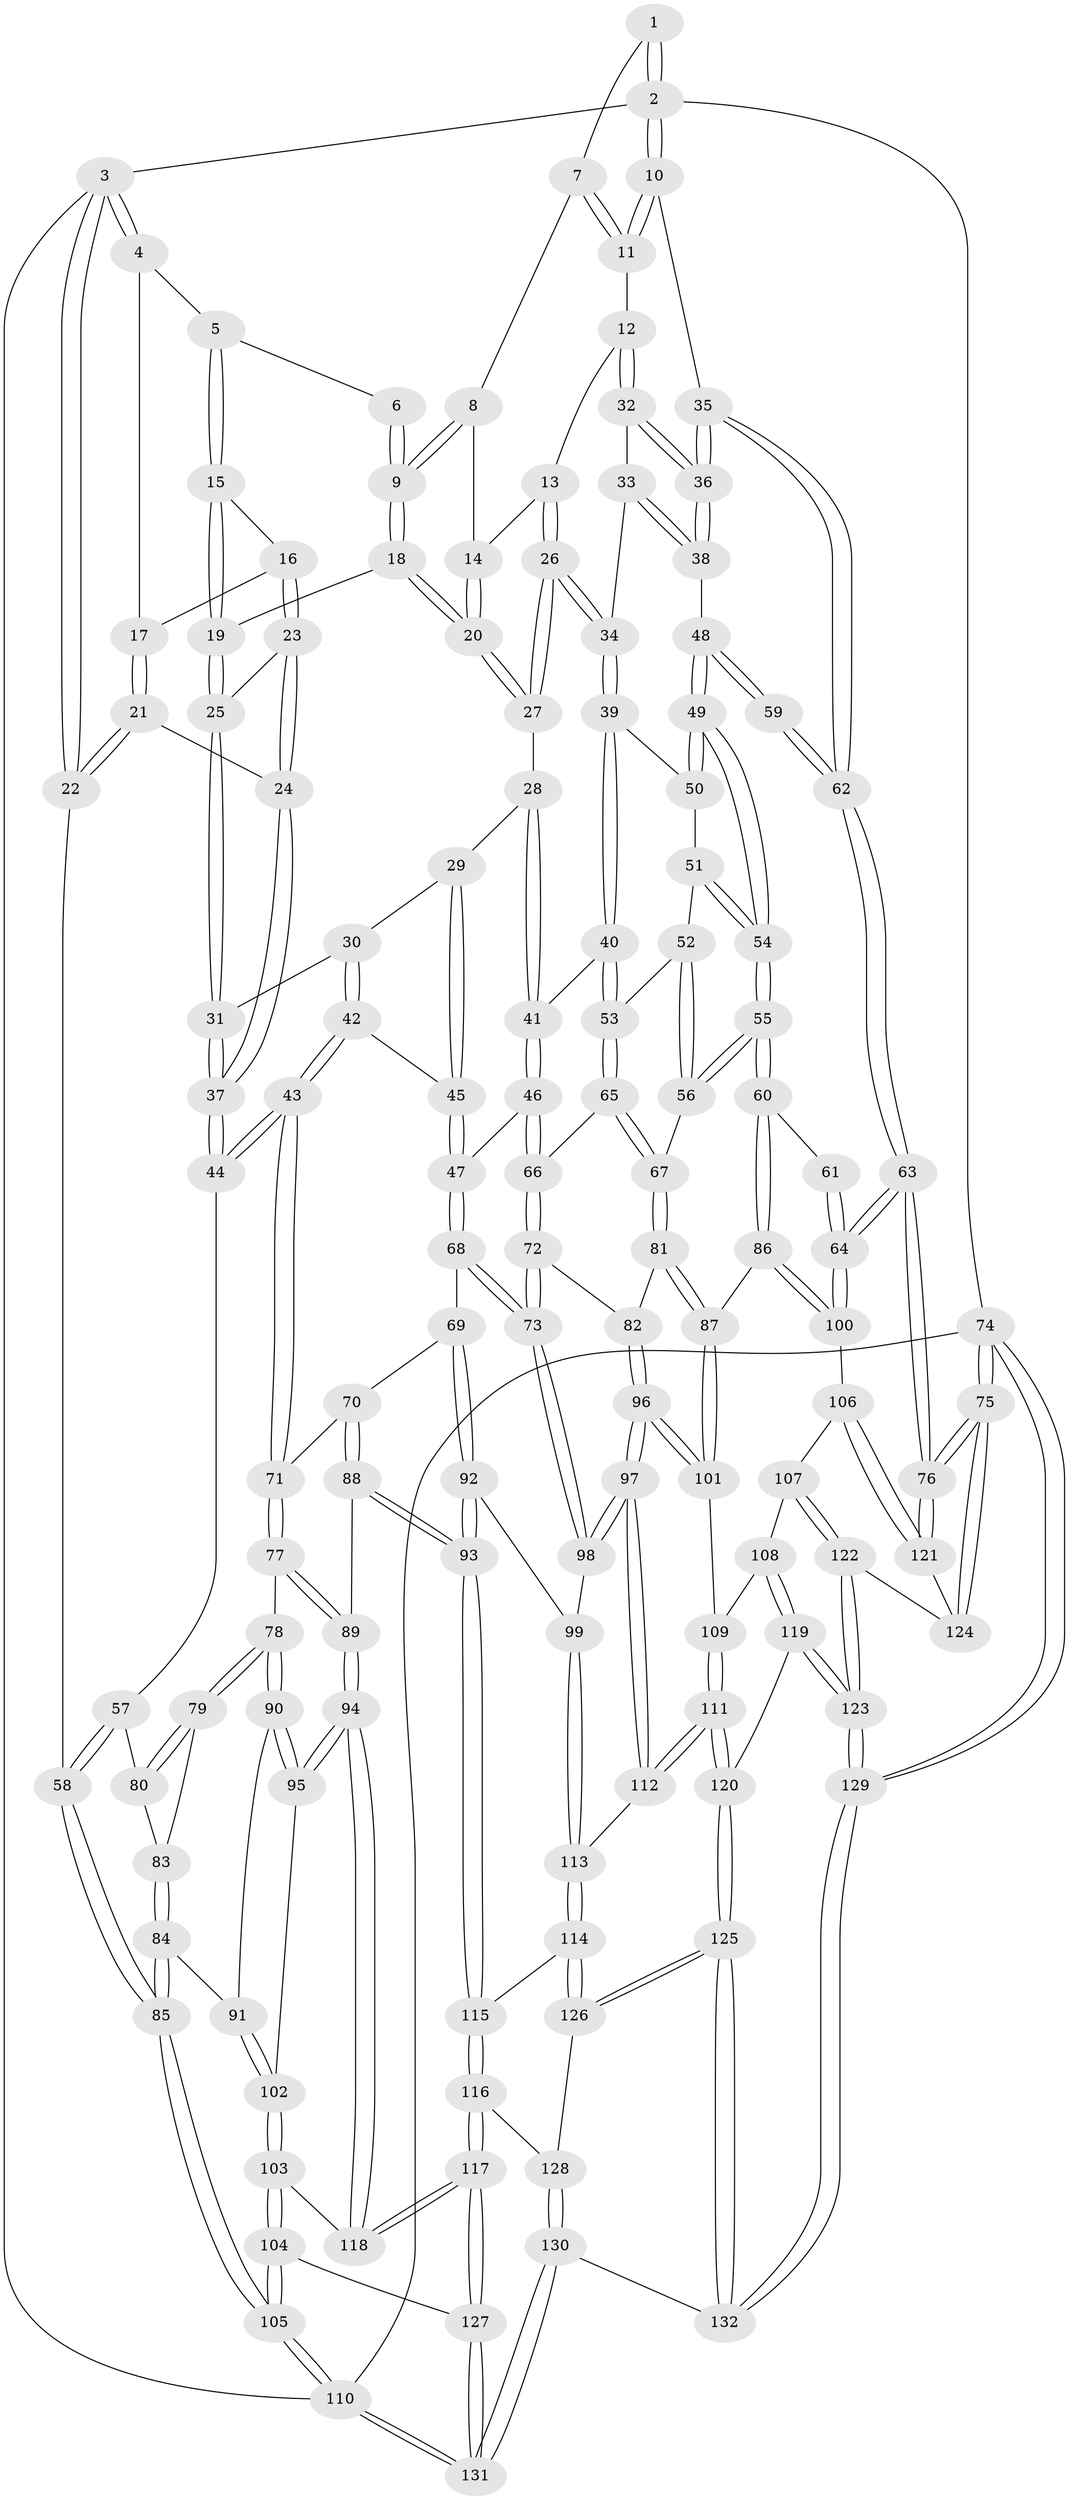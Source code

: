 // coarse degree distribution, {3: 0.55, 4: 0.3, 2: 0.05, 5: 0.1}
// Generated by graph-tools (version 1.1) at 2025/54/03/04/25 22:54:10]
// undirected, 132 vertices, 327 edges
graph export_dot {
  node [color=gray90,style=filled];
  1 [pos="+0.9186663623436361+0"];
  2 [pos="+1+0"];
  3 [pos="+0+0"];
  4 [pos="+0.05486096723366989+0"];
  5 [pos="+0.20716285292418438+0"];
  6 [pos="+0.6605229992747208+0"];
  7 [pos="+0.8741132623470588+0.08912135532668385"];
  8 [pos="+0.8623610014857065+0.09679611170631582"];
  9 [pos="+0.6429473629390633+0.06896248391127897"];
  10 [pos="+1+0"];
  11 [pos="+0.936042145128092+0.1467666919915297"];
  12 [pos="+0.915493982552267+0.20535898439590544"];
  13 [pos="+0.8652209815376543+0.20339189653409578"];
  14 [pos="+0.8403331197480228+0.1319208874592345"];
  15 [pos="+0.21963745487326256+0"];
  16 [pos="+0.20607116081129853+0.0756061961439062"];
  17 [pos="+0.06406339556620315+0.16896286033335262"];
  18 [pos="+0.63801937205637+0.09180829640873363"];
  19 [pos="+0.43056764550397925+0.12983104692301772"];
  20 [pos="+0.6666765467775123+0.1960663467790191"];
  21 [pos="+0.007006545039413139+0.2278633834845429"];
  22 [pos="+0+0.17733395442298885"];
  23 [pos="+0.2146493169861184+0.1298577867386653"];
  24 [pos="+0.17788405068727664+0.3168019577475951"];
  25 [pos="+0.4004702681431039+0.22010545182281305"];
  26 [pos="+0.7142348681154962+0.2661864659930303"];
  27 [pos="+0.6687885642806921+0.2175354892542763"];
  28 [pos="+0.5519032540963144+0.2872381776540632"];
  29 [pos="+0.4716909644637262+0.30191915183061163"];
  30 [pos="+0.4240394991739333+0.28243258588717307"];
  31 [pos="+0.4039447543894898+0.26149904314422334"];
  32 [pos="+0.9342800282786385+0.24004830614016268"];
  33 [pos="+0.8996132920882205+0.3072724281312273"];
  34 [pos="+0.7208996089783256+0.2808188627442659"];
  35 [pos="+1+0.30360895235435814"];
  36 [pos="+1+0.3049415132641246"];
  37 [pos="+0.18105315985222772+0.32390530657358113"];
  38 [pos="+0.928619172472162+0.38087152046954015"];
  39 [pos="+0.7231025068320094+0.3011379382063192"];
  40 [pos="+0.6606068648934759+0.4234410883371692"];
  41 [pos="+0.5837864432006961+0.44078196144507253"];
  42 [pos="+0.33771576963034083+0.4609664717643613"];
  43 [pos="+0.21212984291360054+0.49121875078123495"];
  44 [pos="+0.1728193012537392+0.4616951517028708"];
  45 [pos="+0.48584788831050585+0.4947695320436233"];
  46 [pos="+0.5413409273154292+0.48052093752132075"];
  47 [pos="+0.4879026172391135+0.496650823430857"];
  48 [pos="+0.9162339689895589+0.4005937460062011"];
  49 [pos="+0.9086726221270699+0.40705571410710834"];
  50 [pos="+0.7697813024426958+0.36265074949484827"];
  51 [pos="+0.7705533611909378+0.36759107349117454"];
  52 [pos="+0.7648138529274747+0.43673584154605777"];
  53 [pos="+0.6986195304601698+0.4946561860389472"];
  54 [pos="+0.8670409600551192+0.5197304440279612"];
  55 [pos="+0.8601183738439414+0.559885109113789"];
  56 [pos="+0.8455158094495804+0.5581674917533096"];
  57 [pos="+0.07693011774264129+0.4909341807623556"];
  58 [pos="+0+0.5267223631531737"];
  59 [pos="+0.9735959025379141+0.45143451842435056"];
  60 [pos="+0.9063173045331393+0.6064513084408236"];
  61 [pos="+0.9723897260984927+0.4702484249808429"];
  62 [pos="+1+0.49787708387321633"];
  63 [pos="+1+0.6460006295536098"];
  64 [pos="+1+0.6453821530735121"];
  65 [pos="+0.711298417810828+0.5641273531484963"];
  66 [pos="+0.6803666834440171+0.571333060215791"];
  67 [pos="+0.7165927499852407+0.5664532521255407"];
  68 [pos="+0.48455126080106004+0.6210220230014978"];
  69 [pos="+0.36558977658468506+0.6399716684837959"];
  70 [pos="+0.30643657752817494+0.6173629419332359"];
  71 [pos="+0.23370058645785788+0.5525652951926463"];
  72 [pos="+0.606378551209536+0.63178003326016"];
  73 [pos="+0.4869995807097598+0.6238300742132379"];
  74 [pos="+1+1"];
  75 [pos="+1+1"];
  76 [pos="+1+1"];
  77 [pos="+0.19106773282979167+0.6602973395958577"];
  78 [pos="+0.12916658916988893+0.688024226913404"];
  79 [pos="+0.12752026048532544+0.6869760390076948"];
  80 [pos="+0.09266276997656485+0.6461796725365943"];
  81 [pos="+0.7244490797582323+0.7008640234592483"];
  82 [pos="+0.6285352870751062+0.6888055450900374"];
  83 [pos="+0.06572248259250682+0.6798034934765521"];
  84 [pos="+0.028960007541739108+0.6972448405112333"];
  85 [pos="+0+0.622906568450147"];
  86 [pos="+0.9068370025686507+0.6070643922734513"];
  87 [pos="+0.7279806188514553+0.7065318911665447"];
  88 [pos="+0.2709413951476639+0.7915213752099981"];
  89 [pos="+0.21472783029652712+0.7739821612110215"];
  90 [pos="+0.12134437820798981+0.7049205307987861"];
  91 [pos="+0.06101833146856573+0.7255275032855862"];
  92 [pos="+0.3663245402769206+0.7237830035792482"];
  93 [pos="+0.275546317905537+0.7954142320266738"];
  94 [pos="+0.14272838278423103+0.8036393644983842"];
  95 [pos="+0.1421818169758579+0.8028895303972654"];
  96 [pos="+0.6054952735127102+0.7740540312587764"];
  97 [pos="+0.5956341153063602+0.7880999447422661"];
  98 [pos="+0.4947846280840481+0.7122693918353175"];
  99 [pos="+0.43483547615741114+0.7840681989852514"];
  100 [pos="+0.9314694497786021+0.6286831395293737"];
  101 [pos="+0.732840468408207+0.728001329317708"];
  102 [pos="+0.0694146975286088+0.7507521987330378"];
  103 [pos="+0+0.8364778799490329"];
  104 [pos="+0+0.8466053918831592"];
  105 [pos="+0+0.8511389941222275"];
  106 [pos="+0.8503568742595252+0.7909591028601378"];
  107 [pos="+0.8432777837407234+0.7944125605270471"];
  108 [pos="+0.8055018218209689+0.7979609750121404"];
  109 [pos="+0.7387613711294562+0.7361295360421504"];
  110 [pos="+0+1"];
  111 [pos="+0.6161248392902494+0.8619622255509307"];
  112 [pos="+0.5990597129654684+0.8154611097834021"];
  113 [pos="+0.4279231146558954+0.8192530053552814"];
  114 [pos="+0.41384738980679314+0.8480219313461194"];
  115 [pos="+0.2956483963147384+0.8320790314185975"];
  116 [pos="+0.2624148283411058+0.9134131430552282"];
  117 [pos="+0.15782968200627906+0.9731352614278563"];
  118 [pos="+0.12217344399947319+0.8463781548102989"];
  119 [pos="+0.7316324429883839+0.8717285132720713"];
  120 [pos="+0.6253033632266725+0.9002894355796831"];
  121 [pos="+0.9419911552750181+0.848294600524166"];
  122 [pos="+0.8526653629880028+0.9314584993716831"];
  123 [pos="+0.8219192667387681+0.980542623971443"];
  124 [pos="+0.8843644103981989+0.9270764802918483"];
  125 [pos="+0.5405922397826582+1"];
  126 [pos="+0.47865868158781105+0.9932132684270825"];
  127 [pos="+0.15751430608473074+0.9738887601422895"];
  128 [pos="+0.28873974930176277+0.9331547601549449"];
  129 [pos="+0.821344263382253+1"];
  130 [pos="+0.37447347357125566+1"];
  131 [pos="+0.04617784109383834+1"];
  132 [pos="+0.5483948273498401+1"];
  1 -- 2;
  1 -- 2;
  1 -- 7;
  2 -- 3;
  2 -- 10;
  2 -- 10;
  2 -- 74;
  3 -- 4;
  3 -- 4;
  3 -- 22;
  3 -- 22;
  3 -- 110;
  4 -- 5;
  4 -- 17;
  5 -- 6;
  5 -- 15;
  5 -- 15;
  6 -- 9;
  6 -- 9;
  7 -- 8;
  7 -- 11;
  7 -- 11;
  8 -- 9;
  8 -- 9;
  8 -- 14;
  9 -- 18;
  9 -- 18;
  10 -- 11;
  10 -- 11;
  10 -- 35;
  11 -- 12;
  12 -- 13;
  12 -- 32;
  12 -- 32;
  13 -- 14;
  13 -- 26;
  13 -- 26;
  14 -- 20;
  14 -- 20;
  15 -- 16;
  15 -- 19;
  15 -- 19;
  16 -- 17;
  16 -- 23;
  16 -- 23;
  17 -- 21;
  17 -- 21;
  18 -- 19;
  18 -- 20;
  18 -- 20;
  19 -- 25;
  19 -- 25;
  20 -- 27;
  20 -- 27;
  21 -- 22;
  21 -- 22;
  21 -- 24;
  22 -- 58;
  23 -- 24;
  23 -- 24;
  23 -- 25;
  24 -- 37;
  24 -- 37;
  25 -- 31;
  25 -- 31;
  26 -- 27;
  26 -- 27;
  26 -- 34;
  26 -- 34;
  27 -- 28;
  28 -- 29;
  28 -- 41;
  28 -- 41;
  29 -- 30;
  29 -- 45;
  29 -- 45;
  30 -- 31;
  30 -- 42;
  30 -- 42;
  31 -- 37;
  31 -- 37;
  32 -- 33;
  32 -- 36;
  32 -- 36;
  33 -- 34;
  33 -- 38;
  33 -- 38;
  34 -- 39;
  34 -- 39;
  35 -- 36;
  35 -- 36;
  35 -- 62;
  35 -- 62;
  36 -- 38;
  36 -- 38;
  37 -- 44;
  37 -- 44;
  38 -- 48;
  39 -- 40;
  39 -- 40;
  39 -- 50;
  40 -- 41;
  40 -- 53;
  40 -- 53;
  41 -- 46;
  41 -- 46;
  42 -- 43;
  42 -- 43;
  42 -- 45;
  43 -- 44;
  43 -- 44;
  43 -- 71;
  43 -- 71;
  44 -- 57;
  45 -- 47;
  45 -- 47;
  46 -- 47;
  46 -- 66;
  46 -- 66;
  47 -- 68;
  47 -- 68;
  48 -- 49;
  48 -- 49;
  48 -- 59;
  48 -- 59;
  49 -- 50;
  49 -- 50;
  49 -- 54;
  49 -- 54;
  50 -- 51;
  51 -- 52;
  51 -- 54;
  51 -- 54;
  52 -- 53;
  52 -- 56;
  52 -- 56;
  53 -- 65;
  53 -- 65;
  54 -- 55;
  54 -- 55;
  55 -- 56;
  55 -- 56;
  55 -- 60;
  55 -- 60;
  56 -- 67;
  57 -- 58;
  57 -- 58;
  57 -- 80;
  58 -- 85;
  58 -- 85;
  59 -- 62;
  59 -- 62;
  60 -- 61;
  60 -- 86;
  60 -- 86;
  61 -- 64;
  61 -- 64;
  62 -- 63;
  62 -- 63;
  63 -- 64;
  63 -- 64;
  63 -- 76;
  63 -- 76;
  64 -- 100;
  64 -- 100;
  65 -- 66;
  65 -- 67;
  65 -- 67;
  66 -- 72;
  66 -- 72;
  67 -- 81;
  67 -- 81;
  68 -- 69;
  68 -- 73;
  68 -- 73;
  69 -- 70;
  69 -- 92;
  69 -- 92;
  70 -- 71;
  70 -- 88;
  70 -- 88;
  71 -- 77;
  71 -- 77;
  72 -- 73;
  72 -- 73;
  72 -- 82;
  73 -- 98;
  73 -- 98;
  74 -- 75;
  74 -- 75;
  74 -- 129;
  74 -- 129;
  74 -- 110;
  75 -- 76;
  75 -- 76;
  75 -- 124;
  75 -- 124;
  76 -- 121;
  76 -- 121;
  77 -- 78;
  77 -- 89;
  77 -- 89;
  78 -- 79;
  78 -- 79;
  78 -- 90;
  78 -- 90;
  79 -- 80;
  79 -- 80;
  79 -- 83;
  80 -- 83;
  81 -- 82;
  81 -- 87;
  81 -- 87;
  82 -- 96;
  82 -- 96;
  83 -- 84;
  83 -- 84;
  84 -- 85;
  84 -- 85;
  84 -- 91;
  85 -- 105;
  85 -- 105;
  86 -- 87;
  86 -- 100;
  86 -- 100;
  87 -- 101;
  87 -- 101;
  88 -- 89;
  88 -- 93;
  88 -- 93;
  89 -- 94;
  89 -- 94;
  90 -- 91;
  90 -- 95;
  90 -- 95;
  91 -- 102;
  91 -- 102;
  92 -- 93;
  92 -- 93;
  92 -- 99;
  93 -- 115;
  93 -- 115;
  94 -- 95;
  94 -- 95;
  94 -- 118;
  94 -- 118;
  95 -- 102;
  96 -- 97;
  96 -- 97;
  96 -- 101;
  96 -- 101;
  97 -- 98;
  97 -- 98;
  97 -- 112;
  97 -- 112;
  98 -- 99;
  99 -- 113;
  99 -- 113;
  100 -- 106;
  101 -- 109;
  102 -- 103;
  102 -- 103;
  103 -- 104;
  103 -- 104;
  103 -- 118;
  104 -- 105;
  104 -- 105;
  104 -- 127;
  105 -- 110;
  105 -- 110;
  106 -- 107;
  106 -- 121;
  106 -- 121;
  107 -- 108;
  107 -- 122;
  107 -- 122;
  108 -- 109;
  108 -- 119;
  108 -- 119;
  109 -- 111;
  109 -- 111;
  110 -- 131;
  110 -- 131;
  111 -- 112;
  111 -- 112;
  111 -- 120;
  111 -- 120;
  112 -- 113;
  113 -- 114;
  113 -- 114;
  114 -- 115;
  114 -- 126;
  114 -- 126;
  115 -- 116;
  115 -- 116;
  116 -- 117;
  116 -- 117;
  116 -- 128;
  117 -- 118;
  117 -- 118;
  117 -- 127;
  117 -- 127;
  119 -- 120;
  119 -- 123;
  119 -- 123;
  120 -- 125;
  120 -- 125;
  121 -- 124;
  122 -- 123;
  122 -- 123;
  122 -- 124;
  123 -- 129;
  123 -- 129;
  125 -- 126;
  125 -- 126;
  125 -- 132;
  125 -- 132;
  126 -- 128;
  127 -- 131;
  127 -- 131;
  128 -- 130;
  128 -- 130;
  129 -- 132;
  129 -- 132;
  130 -- 131;
  130 -- 131;
  130 -- 132;
}
